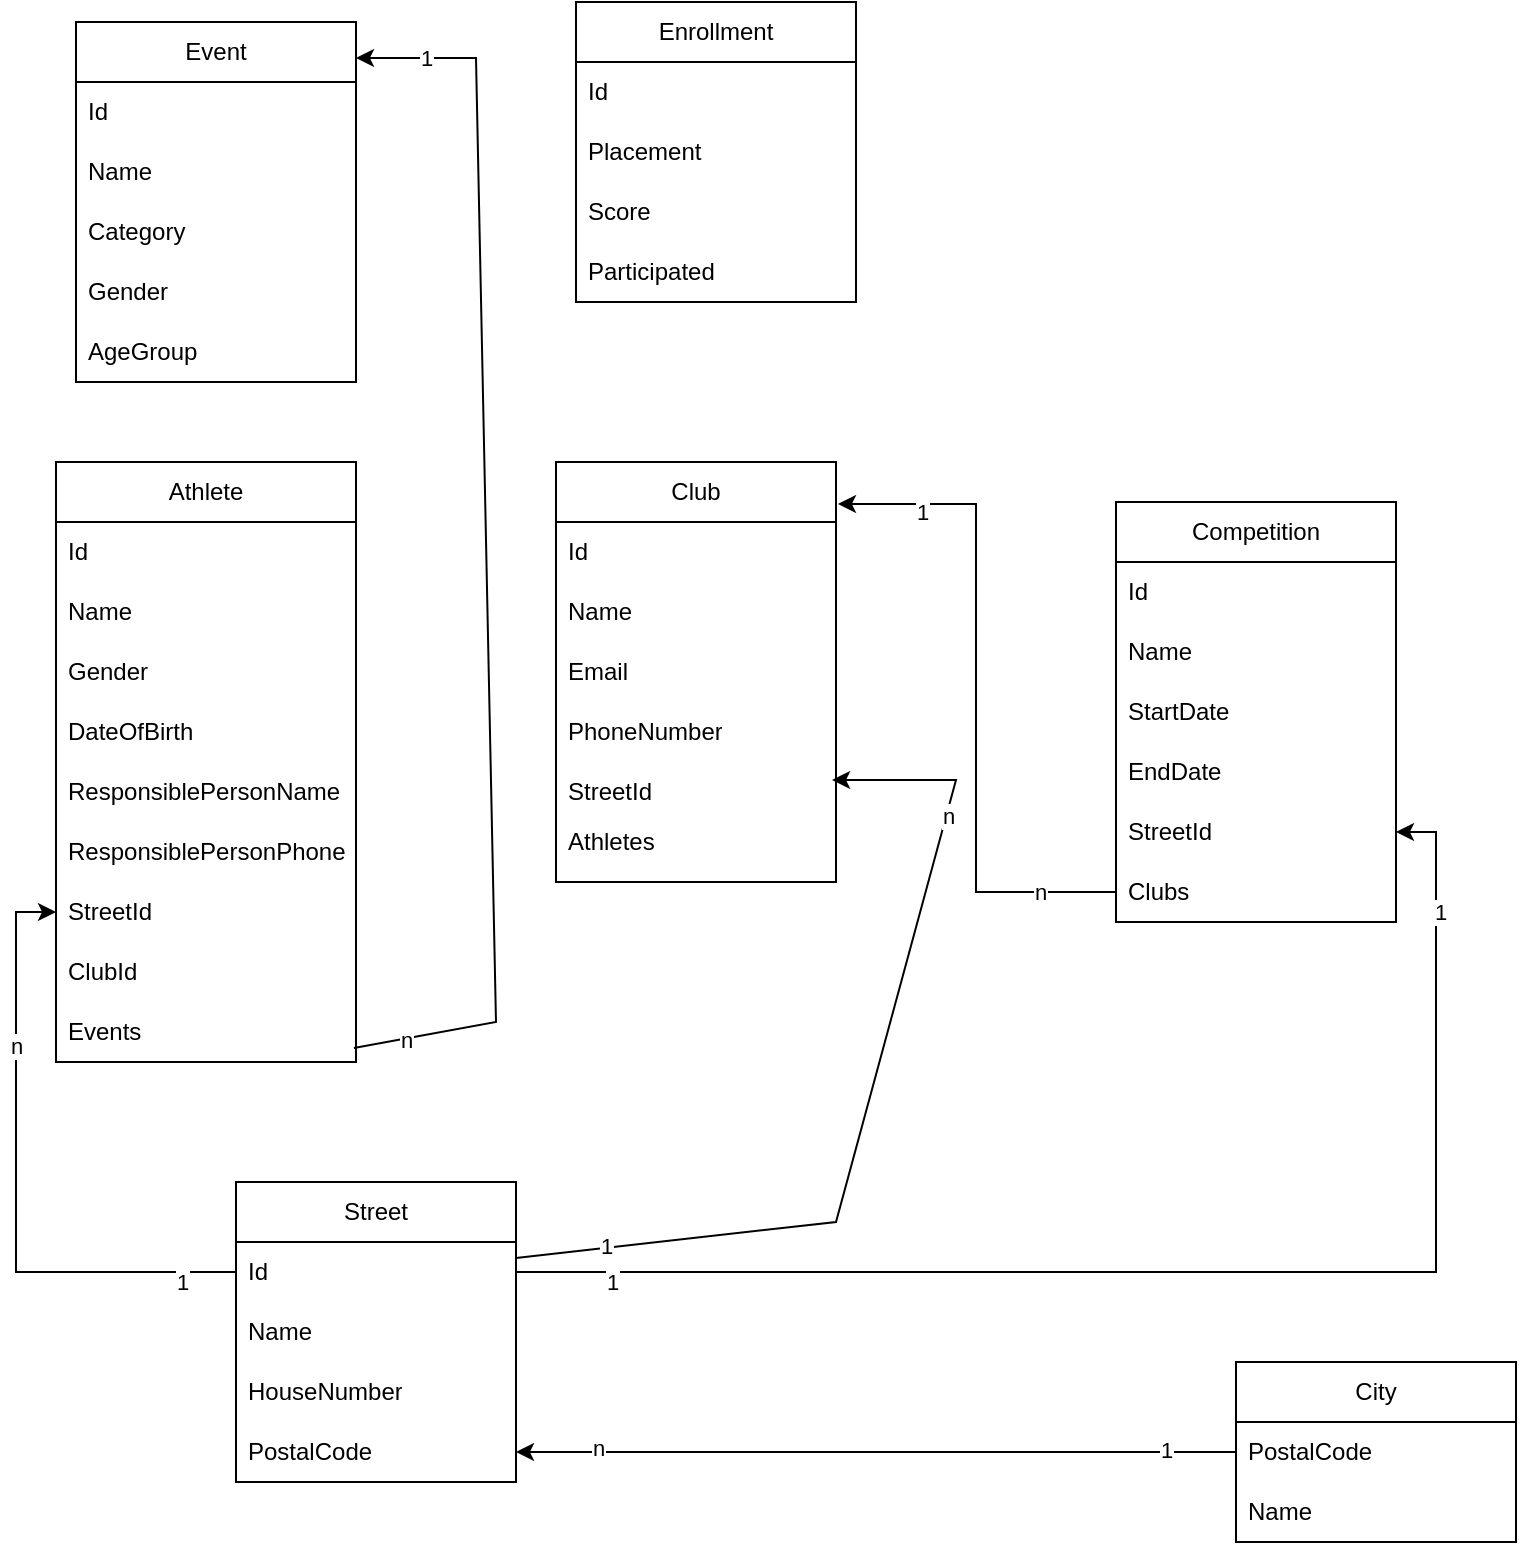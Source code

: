 <mxfile version="24.8.4">
  <diagram name="1 oldal" id="HzHlSXRhajkzNFW_gNRW">
    <mxGraphModel dx="1674" dy="780" grid="1" gridSize="10" guides="1" tooltips="1" connect="1" arrows="1" fold="1" page="1" pageScale="1" pageWidth="827" pageHeight="1169" math="0" shadow="0">
      <root>
        <mxCell id="0" />
        <mxCell id="1" parent="0" />
        <mxCell id="mZc789LFDsZB9lzUY6JN-1" value="Club" style="swimlane;fontStyle=0;childLayout=stackLayout;horizontal=1;startSize=30;horizontalStack=0;resizeParent=1;resizeParentMax=0;resizeLast=0;collapsible=1;marginBottom=0;whiteSpace=wrap;html=1;" parent="1" vertex="1">
          <mxGeometry x="290" y="270" width="140" height="210" as="geometry" />
        </mxCell>
        <mxCell id="mZc789LFDsZB9lzUY6JN-2" value="Id" style="text;strokeColor=none;fillColor=none;align=left;verticalAlign=middle;spacingLeft=4;spacingRight=4;overflow=hidden;points=[[0,0.5],[1,0.5]];portConstraint=eastwest;rotatable=0;whiteSpace=wrap;html=1;" parent="mZc789LFDsZB9lzUY6JN-1" vertex="1">
          <mxGeometry y="30" width="140" height="30" as="geometry" />
        </mxCell>
        <mxCell id="mZc789LFDsZB9lzUY6JN-3" value="Name" style="text;strokeColor=none;fillColor=none;align=left;verticalAlign=middle;spacingLeft=4;spacingRight=4;overflow=hidden;points=[[0,0.5],[1,0.5]];portConstraint=eastwest;rotatable=0;whiteSpace=wrap;html=1;" parent="mZc789LFDsZB9lzUY6JN-1" vertex="1">
          <mxGeometry y="60" width="140" height="30" as="geometry" />
        </mxCell>
        <mxCell id="mZc789LFDsZB9lzUY6JN-4" value="Email" style="text;strokeColor=none;fillColor=none;align=left;verticalAlign=middle;spacingLeft=4;spacingRight=4;overflow=hidden;points=[[0,0.5],[1,0.5]];portConstraint=eastwest;rotatable=0;whiteSpace=wrap;html=1;" parent="mZc789LFDsZB9lzUY6JN-1" vertex="1">
          <mxGeometry y="90" width="140" height="30" as="geometry" />
        </mxCell>
        <mxCell id="mZc789LFDsZB9lzUY6JN-5" value="PhoneNumber" style="text;strokeColor=none;fillColor=none;align=left;verticalAlign=middle;spacingLeft=4;spacingRight=4;overflow=hidden;points=[[0,0.5],[1,0.5]];portConstraint=eastwest;rotatable=0;whiteSpace=wrap;html=1;" parent="mZc789LFDsZB9lzUY6JN-1" vertex="1">
          <mxGeometry y="120" width="140" height="30" as="geometry" />
        </mxCell>
        <mxCell id="mZc789LFDsZB9lzUY6JN-6" value="StreetId" style="text;strokeColor=none;fillColor=none;align=left;verticalAlign=middle;spacingLeft=4;spacingRight=4;overflow=hidden;points=[[0,0.5],[1,0.5]];portConstraint=eastwest;rotatable=0;whiteSpace=wrap;html=1;" parent="mZc789LFDsZB9lzUY6JN-1" vertex="1">
          <mxGeometry y="150" width="140" height="30" as="geometry" />
        </mxCell>
        <mxCell id="9qW1I3u71C1MgEsAMOhe-17" value="Athletes&lt;div&gt;&lt;br&gt;&lt;/div&gt;" style="text;strokeColor=none;fillColor=none;align=left;verticalAlign=middle;spacingLeft=4;spacingRight=4;overflow=hidden;points=[[0,0.5],[1,0.5]];portConstraint=eastwest;rotatable=0;whiteSpace=wrap;html=1;" vertex="1" parent="mZc789LFDsZB9lzUY6JN-1">
          <mxGeometry y="180" width="140" height="30" as="geometry" />
        </mxCell>
        <mxCell id="mZc789LFDsZB9lzUY6JN-7" value="Athlete" style="swimlane;fontStyle=0;childLayout=stackLayout;horizontal=1;startSize=30;horizontalStack=0;resizeParent=1;resizeParentMax=0;resizeLast=0;collapsible=1;marginBottom=0;whiteSpace=wrap;html=1;" parent="1" vertex="1">
          <mxGeometry x="40" y="270" width="150" height="300" as="geometry" />
        </mxCell>
        <mxCell id="mZc789LFDsZB9lzUY6JN-8" value="Id" style="text;strokeColor=none;fillColor=none;align=left;verticalAlign=middle;spacingLeft=4;spacingRight=4;overflow=hidden;points=[[0,0.5],[1,0.5]];portConstraint=eastwest;rotatable=0;whiteSpace=wrap;html=1;" parent="mZc789LFDsZB9lzUY6JN-7" vertex="1">
          <mxGeometry y="30" width="150" height="30" as="geometry" />
        </mxCell>
        <mxCell id="mZc789LFDsZB9lzUY6JN-9" value="Name" style="text;strokeColor=none;fillColor=none;align=left;verticalAlign=middle;spacingLeft=4;spacingRight=4;overflow=hidden;points=[[0,0.5],[1,0.5]];portConstraint=eastwest;rotatable=0;whiteSpace=wrap;html=1;" parent="mZc789LFDsZB9lzUY6JN-7" vertex="1">
          <mxGeometry y="60" width="150" height="30" as="geometry" />
        </mxCell>
        <mxCell id="mZc789LFDsZB9lzUY6JN-10" value="Gender" style="text;strokeColor=none;fillColor=none;align=left;verticalAlign=middle;spacingLeft=4;spacingRight=4;overflow=hidden;points=[[0,0.5],[1,0.5]];portConstraint=eastwest;rotatable=0;whiteSpace=wrap;html=1;" parent="mZc789LFDsZB9lzUY6JN-7" vertex="1">
          <mxGeometry y="90" width="150" height="30" as="geometry" />
        </mxCell>
        <mxCell id="mZc789LFDsZB9lzUY6JN-11" value="DateOfBirth" style="text;strokeColor=none;fillColor=none;align=left;verticalAlign=middle;spacingLeft=4;spacingRight=4;overflow=hidden;points=[[0,0.5],[1,0.5]];portConstraint=eastwest;rotatable=0;whiteSpace=wrap;html=1;" parent="mZc789LFDsZB9lzUY6JN-7" vertex="1">
          <mxGeometry y="120" width="150" height="30" as="geometry" />
        </mxCell>
        <mxCell id="9qW1I3u71C1MgEsAMOhe-18" value="ResponsiblePersonName" style="text;strokeColor=none;fillColor=none;align=left;verticalAlign=middle;spacingLeft=4;spacingRight=4;overflow=hidden;points=[[0,0.5],[1,0.5]];portConstraint=eastwest;rotatable=0;whiteSpace=wrap;html=1;" vertex="1" parent="mZc789LFDsZB9lzUY6JN-7">
          <mxGeometry y="150" width="150" height="30" as="geometry" />
        </mxCell>
        <mxCell id="9qW1I3u71C1MgEsAMOhe-19" value="ResponsiblePersonPhone" style="text;strokeColor=none;fillColor=none;align=left;verticalAlign=middle;spacingLeft=4;spacingRight=4;overflow=hidden;points=[[0,0.5],[1,0.5]];portConstraint=eastwest;rotatable=0;whiteSpace=wrap;html=1;" vertex="1" parent="mZc789LFDsZB9lzUY6JN-7">
          <mxGeometry y="180" width="150" height="30" as="geometry" />
        </mxCell>
        <mxCell id="mZc789LFDsZB9lzUY6JN-12" value="StreetId" style="text;strokeColor=none;fillColor=none;align=left;verticalAlign=middle;spacingLeft=4;spacingRight=4;overflow=hidden;points=[[0,0.5],[1,0.5]];portConstraint=eastwest;rotatable=0;whiteSpace=wrap;html=1;" parent="mZc789LFDsZB9lzUY6JN-7" vertex="1">
          <mxGeometry y="210" width="150" height="30" as="geometry" />
        </mxCell>
        <mxCell id="9qW1I3u71C1MgEsAMOhe-11" value="ClubId" style="text;strokeColor=none;fillColor=none;align=left;verticalAlign=middle;spacingLeft=4;spacingRight=4;overflow=hidden;points=[[0,0.5],[1,0.5]];portConstraint=eastwest;rotatable=0;whiteSpace=wrap;html=1;" vertex="1" parent="mZc789LFDsZB9lzUY6JN-7">
          <mxGeometry y="240" width="150" height="30" as="geometry" />
        </mxCell>
        <mxCell id="9qW1I3u71C1MgEsAMOhe-12" value="Events" style="text;strokeColor=none;fillColor=none;align=left;verticalAlign=middle;spacingLeft=4;spacingRight=4;overflow=hidden;points=[[0,0.5],[1,0.5]];portConstraint=eastwest;rotatable=0;whiteSpace=wrap;html=1;" vertex="1" parent="mZc789LFDsZB9lzUY6JN-7">
          <mxGeometry y="270" width="150" height="30" as="geometry" />
        </mxCell>
        <mxCell id="mZc789LFDsZB9lzUY6JN-13" value="Competition" style="swimlane;fontStyle=0;childLayout=stackLayout;horizontal=1;startSize=30;horizontalStack=0;resizeParent=1;resizeParentMax=0;resizeLast=0;collapsible=1;marginBottom=0;whiteSpace=wrap;html=1;" parent="1" vertex="1">
          <mxGeometry x="570" y="290" width="140" height="210" as="geometry" />
        </mxCell>
        <mxCell id="mZc789LFDsZB9lzUY6JN-14" value="Id" style="text;strokeColor=none;fillColor=none;align=left;verticalAlign=middle;spacingLeft=4;spacingRight=4;overflow=hidden;points=[[0,0.5],[1,0.5]];portConstraint=eastwest;rotatable=0;whiteSpace=wrap;html=1;" parent="mZc789LFDsZB9lzUY6JN-13" vertex="1">
          <mxGeometry y="30" width="140" height="30" as="geometry" />
        </mxCell>
        <mxCell id="mZc789LFDsZB9lzUY6JN-15" value="Name" style="text;strokeColor=none;fillColor=none;align=left;verticalAlign=middle;spacingLeft=4;spacingRight=4;overflow=hidden;points=[[0,0.5],[1,0.5]];portConstraint=eastwest;rotatable=0;whiteSpace=wrap;html=1;" parent="mZc789LFDsZB9lzUY6JN-13" vertex="1">
          <mxGeometry y="60" width="140" height="30" as="geometry" />
        </mxCell>
        <mxCell id="mZc789LFDsZB9lzUY6JN-16" value="StartDate" style="text;strokeColor=none;fillColor=none;align=left;verticalAlign=middle;spacingLeft=4;spacingRight=4;overflow=hidden;points=[[0,0.5],[1,0.5]];portConstraint=eastwest;rotatable=0;whiteSpace=wrap;html=1;" parent="mZc789LFDsZB9lzUY6JN-13" vertex="1">
          <mxGeometry y="90" width="140" height="30" as="geometry" />
        </mxCell>
        <mxCell id="mZc789LFDsZB9lzUY6JN-17" value="EndDate" style="text;strokeColor=none;fillColor=none;align=left;verticalAlign=middle;spacingLeft=4;spacingRight=4;overflow=hidden;points=[[0,0.5],[1,0.5]];portConstraint=eastwest;rotatable=0;whiteSpace=wrap;html=1;" parent="mZc789LFDsZB9lzUY6JN-13" vertex="1">
          <mxGeometry y="120" width="140" height="30" as="geometry" />
        </mxCell>
        <mxCell id="mZc789LFDsZB9lzUY6JN-18" value="StreetId" style="text;strokeColor=none;fillColor=none;align=left;verticalAlign=middle;spacingLeft=4;spacingRight=4;overflow=hidden;points=[[0,0.5],[1,0.5]];portConstraint=eastwest;rotatable=0;whiteSpace=wrap;html=1;" parent="mZc789LFDsZB9lzUY6JN-13" vertex="1">
          <mxGeometry y="150" width="140" height="30" as="geometry" />
        </mxCell>
        <mxCell id="mZc789LFDsZB9lzUY6JN-19" value="Clubs" style="text;strokeColor=none;fillColor=none;align=left;verticalAlign=middle;spacingLeft=4;spacingRight=4;overflow=hidden;points=[[0,0.5],[1,0.5]];portConstraint=eastwest;rotatable=0;whiteSpace=wrap;html=1;" parent="mZc789LFDsZB9lzUY6JN-13" vertex="1">
          <mxGeometry y="180" width="140" height="30" as="geometry" />
        </mxCell>
        <mxCell id="mZc789LFDsZB9lzUY6JN-23" value="Event" style="swimlane;fontStyle=0;childLayout=stackLayout;horizontal=1;startSize=30;horizontalStack=0;resizeParent=1;resizeParentMax=0;resizeLast=0;collapsible=1;marginBottom=0;whiteSpace=wrap;html=1;" parent="1" vertex="1">
          <mxGeometry x="50" y="50" width="140" height="180" as="geometry" />
        </mxCell>
        <mxCell id="mZc789LFDsZB9lzUY6JN-24" value="Id" style="text;strokeColor=none;fillColor=none;align=left;verticalAlign=middle;spacingLeft=4;spacingRight=4;overflow=hidden;points=[[0,0.5],[1,0.5]];portConstraint=eastwest;rotatable=0;whiteSpace=wrap;html=1;" parent="mZc789LFDsZB9lzUY6JN-23" vertex="1">
          <mxGeometry y="30" width="140" height="30" as="geometry" />
        </mxCell>
        <mxCell id="mZc789LFDsZB9lzUY6JN-25" value="Name&lt;span style=&quot;color: rgba(0, 0, 0, 0); font-family: monospace; font-size: 0px; text-wrap-mode: nowrap;&quot;&gt;%3CmxGraphModel%3E%3Croot%3E%3CmxCell%20id%3D%220%22%2F%3E%3CmxCell%20id%3D%221%22%20parent%3D%220%22%2F%3E%3CmxCell%20id%3D%222%22%20value%3D%22ClubId%22%20style%3D%22text%3BstrokeColor%3Dnone%3BfillColor%3Dnone%3Balign%3Dleft%3BverticalAlign%3Dmiddle%3BspacingLeft%3D4%3BspacingRight%3D4%3Boverflow%3Dhidden%3Bpoints%3D%5B%5B0%2C0.5%5D%2C%5B1%2C0.5%5D%5D%3BportConstraint%3Deastwest%3Brotatable%3D0%3BwhiteSpace%3Dwrap%3Bhtml%3D1%3B%22%20vertex%3D%221%22%20parent%3D%221%22%3E%3CmxGeometry%20x%3D%2240%22%20y%3D%22450%22%20width%3D%22140%22%20height%3D%2230%22%20as%3D%22geometry%22%2F%3E%3C%2FmxCell%3E%3C%2Froot%3E%3C%2FmxGraphModel%3E&lt;/span&gt;" style="text;strokeColor=none;fillColor=none;align=left;verticalAlign=middle;spacingLeft=4;spacingRight=4;overflow=hidden;points=[[0,0.5],[1,0.5]];portConstraint=eastwest;rotatable=0;whiteSpace=wrap;html=1;" parent="mZc789LFDsZB9lzUY6JN-23" vertex="1">
          <mxGeometry y="60" width="140" height="30" as="geometry" />
        </mxCell>
        <mxCell id="9qW1I3u71C1MgEsAMOhe-13" value="Category" style="text;strokeColor=none;fillColor=none;align=left;verticalAlign=middle;spacingLeft=4;spacingRight=4;overflow=hidden;points=[[0,0.5],[1,0.5]];portConstraint=eastwest;rotatable=0;whiteSpace=wrap;html=1;" vertex="1" parent="mZc789LFDsZB9lzUY6JN-23">
          <mxGeometry y="90" width="140" height="30" as="geometry" />
        </mxCell>
        <mxCell id="9qW1I3u71C1MgEsAMOhe-14" value="Gender" style="text;strokeColor=none;fillColor=none;align=left;verticalAlign=middle;spacingLeft=4;spacingRight=4;overflow=hidden;points=[[0,0.5],[1,0.5]];portConstraint=eastwest;rotatable=0;whiteSpace=wrap;html=1;" vertex="1" parent="mZc789LFDsZB9lzUY6JN-23">
          <mxGeometry y="120" width="140" height="30" as="geometry" />
        </mxCell>
        <mxCell id="9qW1I3u71C1MgEsAMOhe-15" value="AgeGroup" style="text;strokeColor=none;fillColor=none;align=left;verticalAlign=middle;spacingLeft=4;spacingRight=4;overflow=hidden;points=[[0,0.5],[1,0.5]];portConstraint=eastwest;rotatable=0;whiteSpace=wrap;html=1;" vertex="1" parent="mZc789LFDsZB9lzUY6JN-23">
          <mxGeometry y="150" width="140" height="30" as="geometry" />
        </mxCell>
        <mxCell id="mZc789LFDsZB9lzUY6JN-26" value="City" style="swimlane;fontStyle=0;childLayout=stackLayout;horizontal=1;startSize=30;horizontalStack=0;resizeParent=1;resizeParentMax=0;resizeLast=0;collapsible=1;marginBottom=0;whiteSpace=wrap;html=1;" parent="1" vertex="1">
          <mxGeometry x="630" y="720" width="140" height="90" as="geometry" />
        </mxCell>
        <mxCell id="mZc789LFDsZB9lzUY6JN-27" value="PostalCode" style="text;strokeColor=none;fillColor=none;align=left;verticalAlign=middle;spacingLeft=4;spacingRight=4;overflow=hidden;points=[[0,0.5],[1,0.5]];portConstraint=eastwest;rotatable=0;whiteSpace=wrap;html=1;" parent="mZc789LFDsZB9lzUY6JN-26" vertex="1">
          <mxGeometry y="30" width="140" height="30" as="geometry" />
        </mxCell>
        <mxCell id="mZc789LFDsZB9lzUY6JN-28" value="Name" style="text;strokeColor=none;fillColor=none;align=left;verticalAlign=middle;spacingLeft=4;spacingRight=4;overflow=hidden;points=[[0,0.5],[1,0.5]];portConstraint=eastwest;rotatable=0;whiteSpace=wrap;html=1;" parent="mZc789LFDsZB9lzUY6JN-26" vertex="1">
          <mxGeometry y="60" width="140" height="30" as="geometry" />
        </mxCell>
        <mxCell id="mZc789LFDsZB9lzUY6JN-30" value="Street" style="swimlane;fontStyle=0;childLayout=stackLayout;horizontal=1;startSize=30;horizontalStack=0;resizeParent=1;resizeParentMax=0;resizeLast=0;collapsible=1;marginBottom=0;whiteSpace=wrap;html=1;" parent="1" vertex="1">
          <mxGeometry x="130" y="630" width="140" height="150" as="geometry" />
        </mxCell>
        <mxCell id="mZc789LFDsZB9lzUY6JN-31" value="Id" style="text;strokeColor=none;fillColor=none;align=left;verticalAlign=middle;spacingLeft=4;spacingRight=4;overflow=hidden;points=[[0,0.5],[1,0.5]];portConstraint=eastwest;rotatable=0;whiteSpace=wrap;html=1;" parent="mZc789LFDsZB9lzUY6JN-30" vertex="1">
          <mxGeometry y="30" width="140" height="30" as="geometry" />
        </mxCell>
        <mxCell id="mZc789LFDsZB9lzUY6JN-32" value="Name" style="text;strokeColor=none;fillColor=none;align=left;verticalAlign=middle;spacingLeft=4;spacingRight=4;overflow=hidden;points=[[0,0.5],[1,0.5]];portConstraint=eastwest;rotatable=0;whiteSpace=wrap;html=1;" parent="mZc789LFDsZB9lzUY6JN-30" vertex="1">
          <mxGeometry y="60" width="140" height="30" as="geometry" />
        </mxCell>
        <mxCell id="mZc789LFDsZB9lzUY6JN-33" value="HouseNumber" style="text;strokeColor=none;fillColor=none;align=left;verticalAlign=middle;spacingLeft=4;spacingRight=4;overflow=hidden;points=[[0,0.5],[1,0.5]];portConstraint=eastwest;rotatable=0;whiteSpace=wrap;html=1;" parent="mZc789LFDsZB9lzUY6JN-30" vertex="1">
          <mxGeometry y="90" width="140" height="30" as="geometry" />
        </mxCell>
        <mxCell id="mZc789LFDsZB9lzUY6JN-34" value="PostalCode" style="text;strokeColor=none;fillColor=none;align=left;verticalAlign=middle;spacingLeft=4;spacingRight=4;overflow=hidden;points=[[0,0.5],[1,0.5]];portConstraint=eastwest;rotatable=0;whiteSpace=wrap;html=1;" parent="mZc789LFDsZB9lzUY6JN-30" vertex="1">
          <mxGeometry y="120" width="140" height="30" as="geometry" />
        </mxCell>
        <mxCell id="mZc789LFDsZB9lzUY6JN-35" style="edgeStyle=orthogonalEdgeStyle;rounded=0;orthogonalLoop=1;jettySize=auto;html=1;entryX=1;entryY=0.5;entryDx=0;entryDy=0;" parent="1" source="mZc789LFDsZB9lzUY6JN-27" target="mZc789LFDsZB9lzUY6JN-34" edge="1">
          <mxGeometry relative="1" as="geometry" />
        </mxCell>
        <mxCell id="mZc789LFDsZB9lzUY6JN-36" value="1" style="edgeLabel;html=1;align=center;verticalAlign=middle;resizable=0;points=[];" parent="mZc789LFDsZB9lzUY6JN-35" vertex="1" connectable="0">
          <mxGeometry x="-0.804" y="-1" relative="1" as="geometry">
            <mxPoint as="offset" />
          </mxGeometry>
        </mxCell>
        <mxCell id="mZc789LFDsZB9lzUY6JN-37" value="n" style="edgeLabel;html=1;align=center;verticalAlign=middle;resizable=0;points=[];" parent="mZc789LFDsZB9lzUY6JN-35" vertex="1" connectable="0">
          <mxGeometry x="0.771" y="-2" relative="1" as="geometry">
            <mxPoint as="offset" />
          </mxGeometry>
        </mxCell>
        <mxCell id="mZc789LFDsZB9lzUY6JN-38" style="edgeStyle=orthogonalEdgeStyle;rounded=0;orthogonalLoop=1;jettySize=auto;html=1;entryX=0;entryY=0.5;entryDx=0;entryDy=0;" parent="1" source="mZc789LFDsZB9lzUY6JN-31" target="mZc789LFDsZB9lzUY6JN-12" edge="1">
          <mxGeometry relative="1" as="geometry" />
        </mxCell>
        <mxCell id="mZc789LFDsZB9lzUY6JN-39" value="1" style="edgeLabel;html=1;align=center;verticalAlign=middle;resizable=0;points=[];" parent="mZc789LFDsZB9lzUY6JN-38" vertex="1" connectable="0">
          <mxGeometry x="-0.827" y="-2" relative="1" as="geometry">
            <mxPoint y="7" as="offset" />
          </mxGeometry>
        </mxCell>
        <mxCell id="mZc789LFDsZB9lzUY6JN-40" value="n" style="edgeLabel;html=1;align=center;verticalAlign=middle;resizable=0;points=[];" parent="mZc789LFDsZB9lzUY6JN-38" vertex="1" connectable="0">
          <mxGeometry x="0.438" y="3" relative="1" as="geometry">
            <mxPoint x="3" as="offset" />
          </mxGeometry>
        </mxCell>
        <mxCell id="mZc789LFDsZB9lzUY6JN-41" style="edgeStyle=orthogonalEdgeStyle;rounded=0;orthogonalLoop=1;jettySize=auto;html=1;entryX=1;entryY=0.5;entryDx=0;entryDy=0;" parent="1" source="mZc789LFDsZB9lzUY6JN-31" target="mZc789LFDsZB9lzUY6JN-18" edge="1">
          <mxGeometry relative="1" as="geometry" />
        </mxCell>
        <mxCell id="mZc789LFDsZB9lzUY6JN-42" value="1" style="edgeLabel;html=1;align=center;verticalAlign=middle;resizable=0;points=[];" parent="mZc789LFDsZB9lzUY6JN-41" vertex="1" connectable="0">
          <mxGeometry x="-0.865" y="-4" relative="1" as="geometry">
            <mxPoint y="1" as="offset" />
          </mxGeometry>
        </mxCell>
        <mxCell id="mZc789LFDsZB9lzUY6JN-43" value="1" style="edgeLabel;html=1;align=center;verticalAlign=middle;resizable=0;points=[];" parent="mZc789LFDsZB9lzUY6JN-41" vertex="1" connectable="0">
          <mxGeometry x="0.829" y="-2" relative="1" as="geometry">
            <mxPoint as="offset" />
          </mxGeometry>
        </mxCell>
        <mxCell id="mZc789LFDsZB9lzUY6JN-44" style="edgeStyle=orthogonalEdgeStyle;rounded=0;orthogonalLoop=1;jettySize=auto;html=1;exitX=0;exitY=0.5;exitDx=0;exitDy=0;entryX=1.007;entryY=0.1;entryDx=0;entryDy=0;entryPerimeter=0;" parent="1" source="mZc789LFDsZB9lzUY6JN-19" target="mZc789LFDsZB9lzUY6JN-1" edge="1">
          <mxGeometry relative="1" as="geometry">
            <mxPoint x="480" y="435" as="sourcePoint" />
            <mxPoint x="480" y="330" as="targetPoint" />
          </mxGeometry>
        </mxCell>
        <mxCell id="mZc789LFDsZB9lzUY6JN-45" value="n" style="edgeLabel;html=1;align=center;verticalAlign=middle;resizable=0;points=[];" parent="mZc789LFDsZB9lzUY6JN-44" vertex="1" connectable="0">
          <mxGeometry x="-0.773" relative="1" as="geometry">
            <mxPoint as="offset" />
          </mxGeometry>
        </mxCell>
        <mxCell id="mZc789LFDsZB9lzUY6JN-46" value="1" style="edgeLabel;html=1;align=center;verticalAlign=middle;resizable=0;points=[];" parent="mZc789LFDsZB9lzUY6JN-44" vertex="1" connectable="0">
          <mxGeometry x="0.751" y="4" relative="1" as="geometry">
            <mxPoint as="offset" />
          </mxGeometry>
        </mxCell>
        <mxCell id="9qW1I3u71C1MgEsAMOhe-1" value="" style="endArrow=classic;html=1;rounded=0;exitX=0.979;exitY=0.267;exitDx=0;exitDy=0;exitPerimeter=0;entryX=0.986;entryY=0.3;entryDx=0;entryDy=0;entryPerimeter=0;" edge="1" parent="1" target="mZc789LFDsZB9lzUY6JN-6">
          <mxGeometry width="50" height="50" relative="1" as="geometry">
            <mxPoint x="270.0" y="668.01" as="sourcePoint" />
            <mxPoint x="458.04" y="416.99" as="targetPoint" />
            <Array as="points">
              <mxPoint x="430" y="650" />
              <mxPoint x="490" y="429" />
            </Array>
          </mxGeometry>
        </mxCell>
        <mxCell id="9qW1I3u71C1MgEsAMOhe-3" value="n" style="edgeLabel;html=1;align=center;verticalAlign=middle;resizable=0;points=[];" vertex="1" connectable="0" parent="9qW1I3u71C1MgEsAMOhe-1">
          <mxGeometry x="0.647" y="-1" relative="1" as="geometry">
            <mxPoint as="offset" />
          </mxGeometry>
        </mxCell>
        <mxCell id="9qW1I3u71C1MgEsAMOhe-4" value="1" style="edgeLabel;html=1;align=center;verticalAlign=middle;resizable=0;points=[];" vertex="1" connectable="0" parent="9qW1I3u71C1MgEsAMOhe-1">
          <mxGeometry x="-0.798" y="1" relative="1" as="geometry">
            <mxPoint as="offset" />
          </mxGeometry>
        </mxCell>
        <mxCell id="9qW1I3u71C1MgEsAMOhe-7" value="Enrollment" style="swimlane;fontStyle=0;childLayout=stackLayout;horizontal=1;startSize=30;horizontalStack=0;resizeParent=1;resizeParentMax=0;resizeLast=0;collapsible=1;marginBottom=0;whiteSpace=wrap;html=1;" vertex="1" parent="1">
          <mxGeometry x="300" y="40" width="140" height="150" as="geometry" />
        </mxCell>
        <mxCell id="9qW1I3u71C1MgEsAMOhe-8" value="Id" style="text;strokeColor=none;fillColor=none;align=left;verticalAlign=middle;spacingLeft=4;spacingRight=4;overflow=hidden;points=[[0,0.5],[1,0.5]];portConstraint=eastwest;rotatable=0;whiteSpace=wrap;html=1;" vertex="1" parent="9qW1I3u71C1MgEsAMOhe-7">
          <mxGeometry y="30" width="140" height="30" as="geometry" />
        </mxCell>
        <mxCell id="9qW1I3u71C1MgEsAMOhe-9" value="Placement" style="text;strokeColor=none;fillColor=none;align=left;verticalAlign=middle;spacingLeft=4;spacingRight=4;overflow=hidden;points=[[0,0.5],[1,0.5]];portConstraint=eastwest;rotatable=0;whiteSpace=wrap;html=1;" vertex="1" parent="9qW1I3u71C1MgEsAMOhe-7">
          <mxGeometry y="60" width="140" height="30" as="geometry" />
        </mxCell>
        <mxCell id="9qW1I3u71C1MgEsAMOhe-10" value="Score" style="text;strokeColor=none;fillColor=none;align=left;verticalAlign=middle;spacingLeft=4;spacingRight=4;overflow=hidden;points=[[0,0.5],[1,0.5]];portConstraint=eastwest;rotatable=0;whiteSpace=wrap;html=1;" vertex="1" parent="9qW1I3u71C1MgEsAMOhe-7">
          <mxGeometry y="90" width="140" height="30" as="geometry" />
        </mxCell>
        <mxCell id="9qW1I3u71C1MgEsAMOhe-16" value="Participated" style="text;strokeColor=none;fillColor=none;align=left;verticalAlign=middle;spacingLeft=4;spacingRight=4;overflow=hidden;points=[[0,0.5],[1,0.5]];portConstraint=eastwest;rotatable=0;whiteSpace=wrap;html=1;" vertex="1" parent="9qW1I3u71C1MgEsAMOhe-7">
          <mxGeometry y="120" width="140" height="30" as="geometry" />
        </mxCell>
        <mxCell id="9qW1I3u71C1MgEsAMOhe-20" value="" style="endArrow=classic;html=1;rounded=0;entryX=1;entryY=0.1;entryDx=0;entryDy=0;entryPerimeter=0;exitX=0.993;exitY=0.767;exitDx=0;exitDy=0;exitPerimeter=0;" edge="1" parent="1" source="9qW1I3u71C1MgEsAMOhe-12" target="mZc789LFDsZB9lzUY6JN-23">
          <mxGeometry width="50" height="50" relative="1" as="geometry">
            <mxPoint x="250" y="560" as="sourcePoint" />
            <mxPoint x="230" y="70" as="targetPoint" />
            <Array as="points">
              <mxPoint x="260" y="550" />
              <mxPoint x="250" y="68" />
            </Array>
          </mxGeometry>
        </mxCell>
        <mxCell id="9qW1I3u71C1MgEsAMOhe-21" value="n" style="edgeLabel;html=1;align=center;verticalAlign=middle;resizable=0;points=[];" vertex="1" connectable="0" parent="9qW1I3u71C1MgEsAMOhe-20">
          <mxGeometry x="-0.914" y="-1" relative="1" as="geometry">
            <mxPoint as="offset" />
          </mxGeometry>
        </mxCell>
        <mxCell id="9qW1I3u71C1MgEsAMOhe-22" value="1" style="edgeLabel;html=1;align=center;verticalAlign=middle;resizable=0;points=[];" vertex="1" connectable="0" parent="9qW1I3u71C1MgEsAMOhe-20">
          <mxGeometry x="0.889" relative="1" as="geometry">
            <mxPoint as="offset" />
          </mxGeometry>
        </mxCell>
      </root>
    </mxGraphModel>
  </diagram>
</mxfile>
